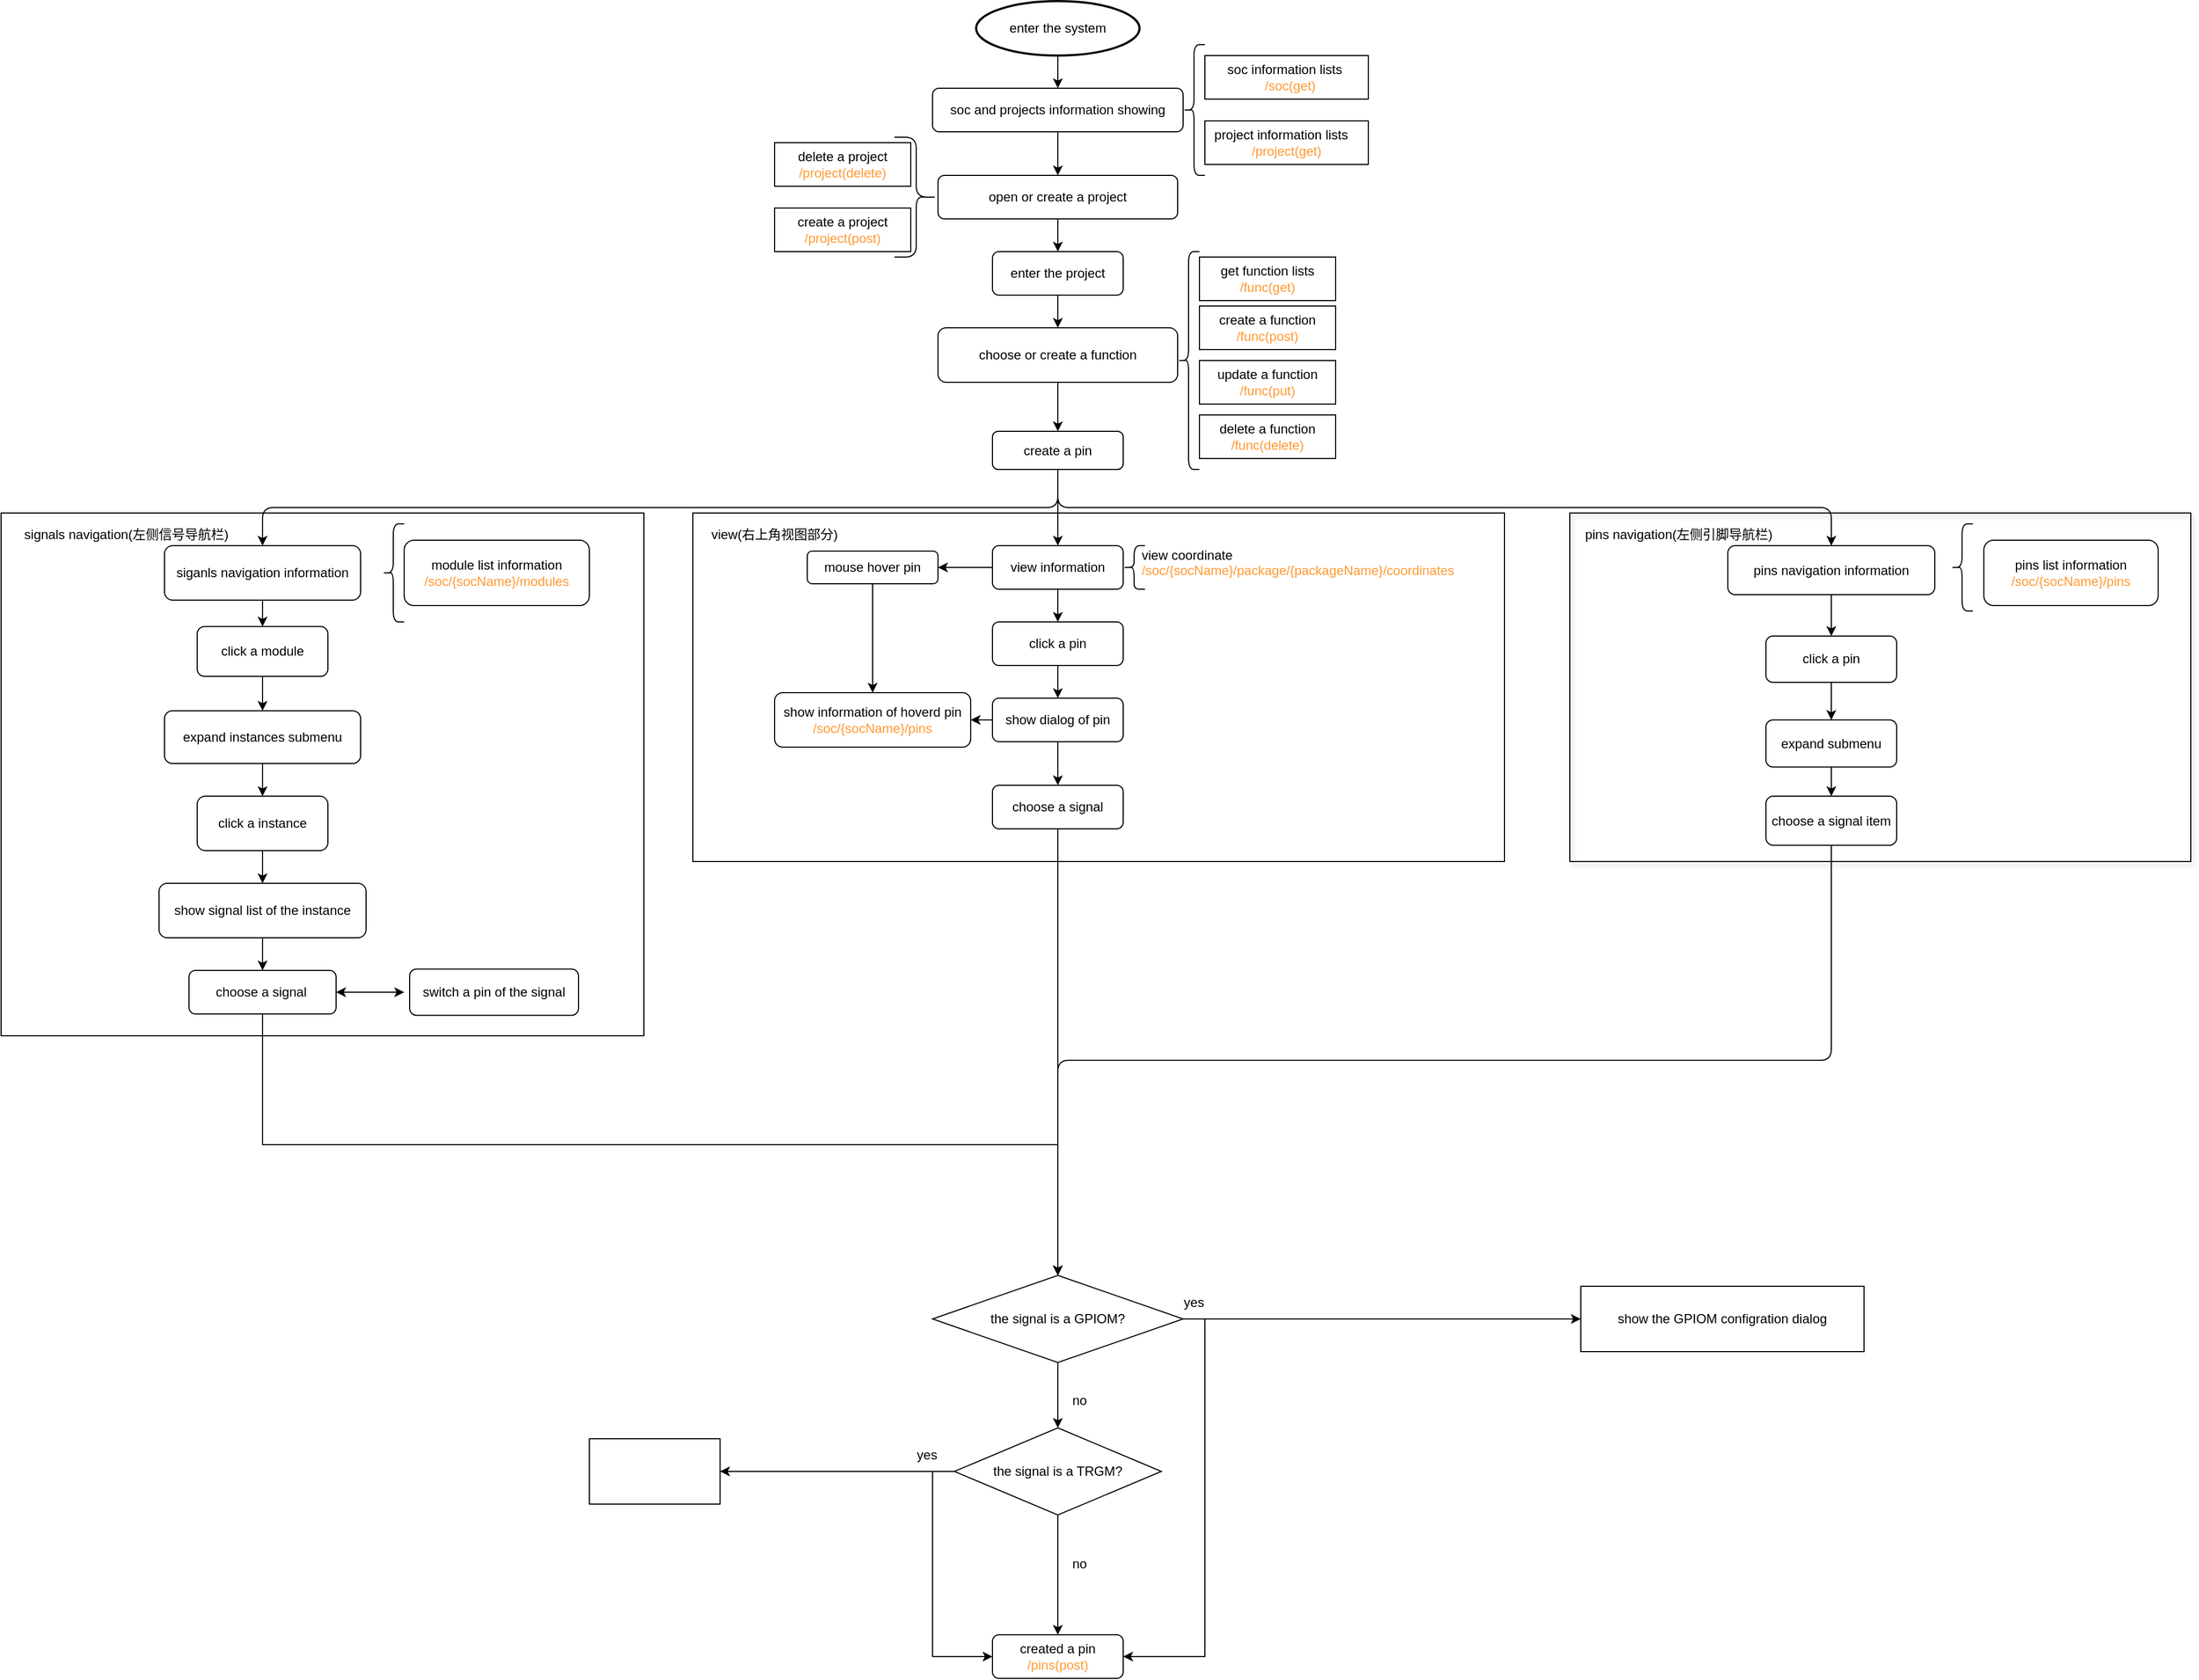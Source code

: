 <mxfile version="21.6.8" type="github">
  <diagram name="Page-1" id="edf60f1a-56cd-e834-aa8a-f176f3a09ee4">
    <mxGraphModel dx="3174" dy="1118" grid="1" gridSize="10" guides="1" tooltips="1" connect="1" arrows="1" fold="1" page="1" pageScale="1" pageWidth="1100" pageHeight="850" background="none" math="0" shadow="0">
      <root>
        <mxCell id="0" />
        <mxCell id="1" parent="0" />
        <mxCell id="0kwE7LdaJHEwsBCoahu8-44" value="" style="rounded=0;whiteSpace=wrap;html=1;fillColor=none;" vertex="1" parent="1">
          <mxGeometry x="-530" y="490" width="590" height="480" as="geometry" />
        </mxCell>
        <mxCell id="0kwE7LdaJHEwsBCoahu8-19" value="" style="rounded=0;whiteSpace=wrap;html=1;shadow=1;fillColor=none;" vertex="1" parent="1">
          <mxGeometry x="910" y="490" width="570" height="320" as="geometry" />
        </mxCell>
        <mxCell id="lEjcD8XYRMhrM-3Tr-5c-185" value="" style="rounded=0;whiteSpace=wrap;html=1;gradientColor=default;fillColor=none;" parent="1" vertex="1">
          <mxGeometry x="105" y="490" width="745" height="320" as="geometry" />
        </mxCell>
        <mxCell id="lEjcD8XYRMhrM-3Tr-5c-59" style="edgeStyle=orthogonalEdgeStyle;rounded=0;orthogonalLoop=1;jettySize=auto;html=1;exitX=0.5;exitY=1;exitDx=0;exitDy=0;entryX=0.5;entryY=0;entryDx=0;entryDy=0;" parent="1" target="lEjcD8XYRMhrM-3Tr-5c-56" edge="1">
          <mxGeometry relative="1" as="geometry">
            <mxPoint x="440" y="70.0" as="sourcePoint" />
          </mxGeometry>
        </mxCell>
        <mxCell id="lEjcD8XYRMhrM-3Tr-5c-83" style="edgeStyle=orthogonalEdgeStyle;rounded=0;orthogonalLoop=1;jettySize=auto;html=1;exitX=0.5;exitY=1;exitDx=0;exitDy=0;entryX=0.5;entryY=0;entryDx=0;entryDy=0;" parent="1" source="lEjcD8XYRMhrM-3Tr-5c-56" target="lEjcD8XYRMhrM-3Tr-5c-76" edge="1">
          <mxGeometry relative="1" as="geometry" />
        </mxCell>
        <mxCell id="lEjcD8XYRMhrM-3Tr-5c-56" value="soc and projects information showing" style="rounded=1;whiteSpace=wrap;html=1;" parent="1" vertex="1">
          <mxGeometry x="325" y="100" width="230" height="40" as="geometry" />
        </mxCell>
        <mxCell id="lEjcD8XYRMhrM-3Tr-5c-99" value="" style="edgeStyle=orthogonalEdgeStyle;rounded=0;orthogonalLoop=1;jettySize=auto;html=1;" parent="1" source="lEjcD8XYRMhrM-3Tr-5c-76" target="lEjcD8XYRMhrM-3Tr-5c-98" edge="1">
          <mxGeometry relative="1" as="geometry" />
        </mxCell>
        <mxCell id="lEjcD8XYRMhrM-3Tr-5c-76" value="open or create a project" style="rounded=1;whiteSpace=wrap;html=1;" parent="1" vertex="1">
          <mxGeometry x="330" y="180" width="220" height="40" as="geometry" />
        </mxCell>
        <mxCell id="lEjcD8XYRMhrM-3Tr-5c-91" value="enter the system" style="strokeWidth=2;html=1;shape=mxgraph.flowchart.start_1;whiteSpace=wrap;" parent="1" vertex="1">
          <mxGeometry x="365" y="20" width="150" height="50" as="geometry" />
        </mxCell>
        <mxCell id="lEjcD8XYRMhrM-3Tr-5c-86" value="create a project&lt;br&gt;&lt;font color=&quot;#ff9933&quot;&gt;/project(post)&lt;/font&gt;" style="whiteSpace=wrap;html=1;" parent="1" vertex="1">
          <mxGeometry x="180" y="210" width="125" height="40" as="geometry" />
        </mxCell>
        <mxCell id="lEjcD8XYRMhrM-3Tr-5c-88" value="delete a project&lt;br&gt;&lt;font color=&quot;#ff9933&quot;&gt;/project(delete)&lt;/font&gt;" style="whiteSpace=wrap;html=1;" parent="1" vertex="1">
          <mxGeometry x="180" y="150" width="125" height="40" as="geometry" />
        </mxCell>
        <mxCell id="lEjcD8XYRMhrM-3Tr-5c-95" value="" style="shape=curlyBracket;whiteSpace=wrap;html=1;rounded=1;flipH=1;labelPosition=right;verticalLabelPosition=middle;align=left;verticalAlign=middle;size=0.5;" parent="1" vertex="1">
          <mxGeometry x="290" y="145" width="40" height="110" as="geometry" />
        </mxCell>
        <mxCell id="lEjcD8XYRMhrM-3Tr-5c-70" value="soc information lists&amp;nbsp; &amp;nbsp;&amp;nbsp;&lt;font color=&quot;#ff9933&quot;&gt;/soc(get)&lt;/font&gt;" style="whiteSpace=wrap;html=1;" parent="1" vertex="1">
          <mxGeometry x="575" y="70" width="150" height="40" as="geometry" />
        </mxCell>
        <mxCell id="lEjcD8XYRMhrM-3Tr-5c-72" value="project information lists&amp;nbsp; &amp;nbsp; &lt;font color=&quot;#ff9933&quot;&gt;/project(get)&lt;/font&gt;" style="whiteSpace=wrap;html=1;" parent="1" vertex="1">
          <mxGeometry x="575" y="130" width="150" height="40" as="geometry" />
        </mxCell>
        <mxCell id="lEjcD8XYRMhrM-3Tr-5c-97" value="" style="shape=curlyBracket;whiteSpace=wrap;html=1;rounded=1;labelPosition=left;verticalLabelPosition=middle;align=right;verticalAlign=middle;" parent="1" vertex="1">
          <mxGeometry x="555" y="60" width="20" height="120" as="geometry" />
        </mxCell>
        <mxCell id="lEjcD8XYRMhrM-3Tr-5c-101" value="" style="edgeStyle=orthogonalEdgeStyle;rounded=0;orthogonalLoop=1;jettySize=auto;html=1;" parent="1" source="lEjcD8XYRMhrM-3Tr-5c-98" target="lEjcD8XYRMhrM-3Tr-5c-100" edge="1">
          <mxGeometry relative="1" as="geometry" />
        </mxCell>
        <mxCell id="lEjcD8XYRMhrM-3Tr-5c-98" value="enter the project" style="whiteSpace=wrap;html=1;rounded=1;" parent="1" vertex="1">
          <mxGeometry x="380" y="250" width="120" height="40" as="geometry" />
        </mxCell>
        <mxCell id="lEjcD8XYRMhrM-3Tr-5c-157" value="" style="edgeStyle=orthogonalEdgeStyle;rounded=0;orthogonalLoop=1;jettySize=auto;html=1;" parent="1" source="lEjcD8XYRMhrM-3Tr-5c-100" target="lEjcD8XYRMhrM-3Tr-5c-156" edge="1">
          <mxGeometry relative="1" as="geometry" />
        </mxCell>
        <mxCell id="lEjcD8XYRMhrM-3Tr-5c-100" value="choose or create a function" style="whiteSpace=wrap;html=1;rounded=1;" parent="1" vertex="1">
          <mxGeometry x="330" y="320" width="220" height="50" as="geometry" />
        </mxCell>
        <mxCell id="lEjcD8XYRMhrM-3Tr-5c-102" value="" style="shape=curlyBracket;whiteSpace=wrap;html=1;rounded=1;labelPosition=left;verticalLabelPosition=middle;align=right;verticalAlign=middle;" parent="1" vertex="1">
          <mxGeometry x="550" y="250" width="20" height="200" as="geometry" />
        </mxCell>
        <mxCell id="lEjcD8XYRMhrM-3Tr-5c-103" value="get function lists&lt;br&gt;&lt;font color=&quot;#ff9933&quot;&gt;/func(get)&lt;/font&gt;" style="whiteSpace=wrap;html=1;" parent="1" vertex="1">
          <mxGeometry x="570" y="255" width="125" height="40" as="geometry" />
        </mxCell>
        <mxCell id="lEjcD8XYRMhrM-3Tr-5c-104" value="create a function&lt;br&gt;&lt;font color=&quot;#ff9933&quot;&gt;/func(post)&lt;/font&gt;" style="whiteSpace=wrap;html=1;" parent="1" vertex="1">
          <mxGeometry x="570" y="300" width="125" height="40" as="geometry" />
        </mxCell>
        <mxCell id="lEjcD8XYRMhrM-3Tr-5c-105" value="update a function&lt;br&gt;&lt;font color=&quot;#ff9933&quot;&gt;/func(put)&lt;/font&gt;" style="whiteSpace=wrap;html=1;" parent="1" vertex="1">
          <mxGeometry x="570" y="350" width="125" height="40" as="geometry" />
        </mxCell>
        <mxCell id="lEjcD8XYRMhrM-3Tr-5c-106" value="delete a function&lt;br&gt;&lt;font color=&quot;#ff9933&quot;&gt;/func(delete)&lt;/font&gt;" style="whiteSpace=wrap;html=1;" parent="1" vertex="1">
          <mxGeometry x="570" y="400" width="125" height="40" as="geometry" />
        </mxCell>
        <mxCell id="lEjcD8XYRMhrM-3Tr-5c-159" value="" style="edgeStyle=orthogonalEdgeStyle;rounded=1;orthogonalLoop=1;jettySize=auto;html=1;" parent="1" source="lEjcD8XYRMhrM-3Tr-5c-156" target="lEjcD8XYRMhrM-3Tr-5c-158" edge="1">
          <mxGeometry relative="1" as="geometry" />
        </mxCell>
        <mxCell id="0kwE7LdaJHEwsBCoahu8-20" style="edgeStyle=orthogonalEdgeStyle;rounded=1;orthogonalLoop=1;jettySize=auto;html=1;exitX=0.5;exitY=1;exitDx=0;exitDy=0;entryX=0.5;entryY=0;entryDx=0;entryDy=0;" edge="1" parent="1" source="lEjcD8XYRMhrM-3Tr-5c-156" target="lEjcD8XYRMhrM-3Tr-5c-186">
          <mxGeometry relative="1" as="geometry" />
        </mxCell>
        <mxCell id="0kwE7LdaJHEwsBCoahu8-47" style="edgeStyle=orthogonalEdgeStyle;rounded=1;orthogonalLoop=1;jettySize=auto;html=1;exitX=0.5;exitY=1;exitDx=0;exitDy=0;" edge="1" parent="1" source="lEjcD8XYRMhrM-3Tr-5c-156" target="0kwE7LdaJHEwsBCoahu8-22">
          <mxGeometry relative="1" as="geometry" />
        </mxCell>
        <mxCell id="lEjcD8XYRMhrM-3Tr-5c-156" value="create a pin" style="whiteSpace=wrap;html=1;rounded=1;" parent="1" vertex="1">
          <mxGeometry x="380" y="415" width="120" height="35" as="geometry" />
        </mxCell>
        <mxCell id="lEjcD8XYRMhrM-3Tr-5c-168" value="" style="edgeStyle=orthogonalEdgeStyle;rounded=0;orthogonalLoop=1;jettySize=auto;html=1;" parent="1" source="lEjcD8XYRMhrM-3Tr-5c-158" target="lEjcD8XYRMhrM-3Tr-5c-167" edge="1">
          <mxGeometry relative="1" as="geometry" />
        </mxCell>
        <mxCell id="lEjcD8XYRMhrM-3Tr-5c-172" value="" style="edgeStyle=orthogonalEdgeStyle;rounded=0;orthogonalLoop=1;jettySize=auto;html=1;" parent="1" source="lEjcD8XYRMhrM-3Tr-5c-158" target="lEjcD8XYRMhrM-3Tr-5c-171" edge="1">
          <mxGeometry relative="1" as="geometry" />
        </mxCell>
        <mxCell id="lEjcD8XYRMhrM-3Tr-5c-158" value="view information" style="whiteSpace=wrap;html=1;rounded=1;" parent="1" vertex="1">
          <mxGeometry x="380" y="520" width="120" height="40" as="geometry" />
        </mxCell>
        <mxCell id="lEjcD8XYRMhrM-3Tr-5c-160" value="view(右上角视图部分)" style="text;html=1;strokeColor=none;fillColor=none;align=center;verticalAlign=middle;whiteSpace=wrap;rounded=0;" parent="1" vertex="1">
          <mxGeometry x="120" y="495" width="120" height="30" as="geometry" />
        </mxCell>
        <mxCell id="lEjcD8XYRMhrM-3Tr-5c-170" value="" style="edgeStyle=orthogonalEdgeStyle;rounded=0;orthogonalLoop=1;jettySize=auto;html=1;" parent="1" source="lEjcD8XYRMhrM-3Tr-5c-167" target="lEjcD8XYRMhrM-3Tr-5c-169" edge="1">
          <mxGeometry relative="1" as="geometry" />
        </mxCell>
        <mxCell id="lEjcD8XYRMhrM-3Tr-5c-167" value="mouse hover pin" style="whiteSpace=wrap;html=1;rounded=1;" parent="1" vertex="1">
          <mxGeometry x="210" y="525" width="120" height="30" as="geometry" />
        </mxCell>
        <mxCell id="lEjcD8XYRMhrM-3Tr-5c-169" value="show information of hoverd pin&lt;br&gt;&lt;font color=&quot;#ff9933&quot;&gt;/soc/{socName}/pins&lt;/font&gt;" style="whiteSpace=wrap;html=1;rounded=1;" parent="1" vertex="1">
          <mxGeometry x="180" y="655" width="180" height="50" as="geometry" />
        </mxCell>
        <mxCell id="lEjcD8XYRMhrM-3Tr-5c-174" value="" style="edgeStyle=orthogonalEdgeStyle;rounded=0;orthogonalLoop=1;jettySize=auto;html=1;" parent="1" source="lEjcD8XYRMhrM-3Tr-5c-171" target="lEjcD8XYRMhrM-3Tr-5c-173" edge="1">
          <mxGeometry relative="1" as="geometry" />
        </mxCell>
        <mxCell id="lEjcD8XYRMhrM-3Tr-5c-171" value="click a pin" style="whiteSpace=wrap;html=1;rounded=1;" parent="1" vertex="1">
          <mxGeometry x="380" y="590" width="120" height="40" as="geometry" />
        </mxCell>
        <mxCell id="lEjcD8XYRMhrM-3Tr-5c-176" value="" style="edgeStyle=orthogonalEdgeStyle;rounded=0;orthogonalLoop=1;jettySize=auto;html=1;" parent="1" source="lEjcD8XYRMhrM-3Tr-5c-173" target="lEjcD8XYRMhrM-3Tr-5c-175" edge="1">
          <mxGeometry relative="1" as="geometry" />
        </mxCell>
        <mxCell id="0kwE7LdaJHEwsBCoahu8-9" style="edgeStyle=orthogonalEdgeStyle;rounded=0;orthogonalLoop=1;jettySize=auto;html=1;exitX=0;exitY=0.5;exitDx=0;exitDy=0;entryX=1;entryY=0.5;entryDx=0;entryDy=0;" edge="1" parent="1" source="lEjcD8XYRMhrM-3Tr-5c-173" target="lEjcD8XYRMhrM-3Tr-5c-169">
          <mxGeometry relative="1" as="geometry" />
        </mxCell>
        <mxCell id="lEjcD8XYRMhrM-3Tr-5c-173" value="show dialog of pin" style="whiteSpace=wrap;html=1;rounded=1;" parent="1" vertex="1">
          <mxGeometry x="380" y="660" width="120" height="40" as="geometry" />
        </mxCell>
        <mxCell id="lEjcD8XYRMhrM-3Tr-5c-178" value="" style="edgeStyle=orthogonalEdgeStyle;rounded=0;orthogonalLoop=1;jettySize=auto;html=1;entryX=0.5;entryY=0;entryDx=0;entryDy=0;entryPerimeter=0;" parent="1" source="lEjcD8XYRMhrM-3Tr-5c-175" target="0kwE7LdaJHEwsBCoahu8-49" edge="1">
          <mxGeometry relative="1" as="geometry" />
        </mxCell>
        <mxCell id="lEjcD8XYRMhrM-3Tr-5c-175" value="choose a signal" style="whiteSpace=wrap;html=1;rounded=1;" parent="1" vertex="1">
          <mxGeometry x="380" y="740" width="120" height="40" as="geometry" />
        </mxCell>
        <mxCell id="lEjcD8XYRMhrM-3Tr-5c-177" value="created a pin&lt;br&gt;&lt;font color=&quot;#ff9933&quot;&gt;/pins(post)&lt;/font&gt;" style="whiteSpace=wrap;html=1;rounded=1;" parent="1" vertex="1">
          <mxGeometry x="380" y="1520" width="120" height="40" as="geometry" />
        </mxCell>
        <mxCell id="lEjcD8XYRMhrM-3Tr-5c-184" value="view coordinate&lt;br&gt;&lt;font color=&quot;#ff9933&quot;&gt;/soc/{socName}/package/{packageName}/coordinates&lt;/font&gt;" style="text;whiteSpace=wrap;html=1;" parent="1" vertex="1">
          <mxGeometry x="515" y="515" width="320" height="50" as="geometry" />
        </mxCell>
        <mxCell id="0kwE7LdaJHEwsBCoahu8-5" value="" style="edgeStyle=orthogonalEdgeStyle;rounded=0;orthogonalLoop=1;jettySize=auto;html=1;" edge="1" parent="1" source="lEjcD8XYRMhrM-3Tr-5c-186" target="0kwE7LdaJHEwsBCoahu8-4">
          <mxGeometry relative="1" as="geometry" />
        </mxCell>
        <mxCell id="lEjcD8XYRMhrM-3Tr-5c-186" value="pins navigation information" style="rounded=1;whiteSpace=wrap;html=1;" parent="1" vertex="1">
          <mxGeometry x="1055" y="520" width="190" height="45" as="geometry" />
        </mxCell>
        <mxCell id="0kwE7LdaJHEwsBCoahu8-1" value="" style="shape=curlyBracket;whiteSpace=wrap;html=1;rounded=1;labelPosition=left;verticalLabelPosition=middle;align=right;verticalAlign=middle;size=0.5;" vertex="1" parent="1">
          <mxGeometry x="500" y="520" width="20" height="40" as="geometry" />
        </mxCell>
        <mxCell id="0kwE7LdaJHEwsBCoahu8-2" value="" style="shape=curlyBracket;whiteSpace=wrap;html=1;rounded=1;labelPosition=left;verticalLabelPosition=middle;align=right;verticalAlign=middle;" vertex="1" parent="1">
          <mxGeometry x="1260" y="500" width="20" height="80" as="geometry" />
        </mxCell>
        <mxCell id="0kwE7LdaJHEwsBCoahu8-3" value="pins list information&lt;br&gt;&lt;font color=&quot;#ff9933&quot;&gt;/soc/{socName}/pins&lt;/font&gt;" style="rounded=1;whiteSpace=wrap;html=1;" vertex="1" parent="1">
          <mxGeometry x="1290" y="515" width="160" height="60" as="geometry" />
        </mxCell>
        <mxCell id="0kwE7LdaJHEwsBCoahu8-13" value="" style="edgeStyle=orthogonalEdgeStyle;rounded=0;orthogonalLoop=1;jettySize=auto;html=1;" edge="1" parent="1" source="0kwE7LdaJHEwsBCoahu8-4" target="0kwE7LdaJHEwsBCoahu8-12">
          <mxGeometry relative="1" as="geometry" />
        </mxCell>
        <mxCell id="0kwE7LdaJHEwsBCoahu8-4" value="click a pin" style="whiteSpace=wrap;html=1;rounded=1;" vertex="1" parent="1">
          <mxGeometry x="1090" y="603" width="120" height="42.5" as="geometry" />
        </mxCell>
        <mxCell id="0kwE7LdaJHEwsBCoahu8-15" value="" style="edgeStyle=orthogonalEdgeStyle;rounded=0;orthogonalLoop=1;jettySize=auto;html=1;" edge="1" parent="1" source="0kwE7LdaJHEwsBCoahu8-12" target="0kwE7LdaJHEwsBCoahu8-14">
          <mxGeometry relative="1" as="geometry" />
        </mxCell>
        <mxCell id="0kwE7LdaJHEwsBCoahu8-12" value="expand submenu" style="whiteSpace=wrap;html=1;rounded=1;" vertex="1" parent="1">
          <mxGeometry x="1090" y="680" width="120" height="43.25" as="geometry" />
        </mxCell>
        <mxCell id="0kwE7LdaJHEwsBCoahu8-18" style="edgeStyle=orthogonalEdgeStyle;rounded=1;orthogonalLoop=1;jettySize=auto;html=1;exitX=0.5;exitY=1;exitDx=0;exitDy=0;entryX=0.5;entryY=0;entryDx=0;entryDy=0;" edge="1" parent="1" source="0kwE7LdaJHEwsBCoahu8-14" target="0kwE7LdaJHEwsBCoahu8-49">
          <mxGeometry relative="1" as="geometry">
            <mxPoint x="440" y="1320" as="targetPoint" />
          </mxGeometry>
        </mxCell>
        <mxCell id="0kwE7LdaJHEwsBCoahu8-14" value="choose a signal item" style="whiteSpace=wrap;html=1;rounded=1;" vertex="1" parent="1">
          <mxGeometry x="1090" y="750" width="120" height="45.13" as="geometry" />
        </mxCell>
        <mxCell id="0kwE7LdaJHEwsBCoahu8-21" value="pins navigation(左侧引脚导航栏)" style="text;html=1;strokeColor=none;fillColor=none;align=center;verticalAlign=middle;whiteSpace=wrap;rounded=0;" vertex="1" parent="1">
          <mxGeometry x="910" y="495" width="200" height="30" as="geometry" />
        </mxCell>
        <mxCell id="0kwE7LdaJHEwsBCoahu8-27" value="" style="edgeStyle=orthogonalEdgeStyle;rounded=0;orthogonalLoop=1;jettySize=auto;html=1;" edge="1" parent="1" source="0kwE7LdaJHEwsBCoahu8-22" target="0kwE7LdaJHEwsBCoahu8-26">
          <mxGeometry relative="1" as="geometry" />
        </mxCell>
        <mxCell id="0kwE7LdaJHEwsBCoahu8-22" value="siganls navigation information" style="rounded=1;whiteSpace=wrap;html=1;" vertex="1" parent="1">
          <mxGeometry x="-380" y="520" width="180" height="50" as="geometry" />
        </mxCell>
        <mxCell id="0kwE7LdaJHEwsBCoahu8-23" value="" style="shape=curlyBracket;whiteSpace=wrap;html=1;rounded=1;labelPosition=left;verticalLabelPosition=middle;align=right;verticalAlign=middle;" vertex="1" parent="1">
          <mxGeometry x="-180" y="500" width="20" height="90" as="geometry" />
        </mxCell>
        <mxCell id="0kwE7LdaJHEwsBCoahu8-24" value="module list information&lt;br&gt;&lt;font color=&quot;#ff9933&quot;&gt;/soc/{socName}/modules&lt;/font&gt;" style="rounded=1;whiteSpace=wrap;html=1;" vertex="1" parent="1">
          <mxGeometry x="-160" y="515" width="170" height="60" as="geometry" />
        </mxCell>
        <mxCell id="0kwE7LdaJHEwsBCoahu8-29" value="" style="edgeStyle=orthogonalEdgeStyle;rounded=0;orthogonalLoop=1;jettySize=auto;html=1;" edge="1" parent="1" source="0kwE7LdaJHEwsBCoahu8-26" target="0kwE7LdaJHEwsBCoahu8-28">
          <mxGeometry relative="1" as="geometry" />
        </mxCell>
        <mxCell id="0kwE7LdaJHEwsBCoahu8-26" value="click a module" style="whiteSpace=wrap;html=1;rounded=1;" vertex="1" parent="1">
          <mxGeometry x="-350" y="594.25" width="120" height="45.75" as="geometry" />
        </mxCell>
        <mxCell id="0kwE7LdaJHEwsBCoahu8-31" value="" style="edgeStyle=orthogonalEdgeStyle;rounded=0;orthogonalLoop=1;jettySize=auto;html=1;" edge="1" parent="1" source="0kwE7LdaJHEwsBCoahu8-28" target="0kwE7LdaJHEwsBCoahu8-30">
          <mxGeometry relative="1" as="geometry" />
        </mxCell>
        <mxCell id="0kwE7LdaJHEwsBCoahu8-28" value="expand instances submenu" style="whiteSpace=wrap;html=1;rounded=1;" vertex="1" parent="1">
          <mxGeometry x="-380" y="671.62" width="180" height="48.38" as="geometry" />
        </mxCell>
        <mxCell id="0kwE7LdaJHEwsBCoahu8-33" value="" style="edgeStyle=orthogonalEdgeStyle;rounded=0;orthogonalLoop=1;jettySize=auto;html=1;" edge="1" parent="1" source="0kwE7LdaJHEwsBCoahu8-30" target="0kwE7LdaJHEwsBCoahu8-32">
          <mxGeometry relative="1" as="geometry" />
        </mxCell>
        <mxCell id="0kwE7LdaJHEwsBCoahu8-30" value="click a instance" style="whiteSpace=wrap;html=1;rounded=1;" vertex="1" parent="1">
          <mxGeometry x="-350" y="750" width="120" height="50" as="geometry" />
        </mxCell>
        <mxCell id="0kwE7LdaJHEwsBCoahu8-35" value="" style="edgeStyle=orthogonalEdgeStyle;rounded=0;orthogonalLoop=1;jettySize=auto;html=1;" edge="1" parent="1" source="0kwE7LdaJHEwsBCoahu8-32" target="0kwE7LdaJHEwsBCoahu8-34">
          <mxGeometry relative="1" as="geometry" />
        </mxCell>
        <mxCell id="0kwE7LdaJHEwsBCoahu8-32" value="show signal list of the instance" style="whiteSpace=wrap;html=1;rounded=1;" vertex="1" parent="1">
          <mxGeometry x="-385" y="830" width="190" height="50" as="geometry" />
        </mxCell>
        <mxCell id="0kwE7LdaJHEwsBCoahu8-41" style="edgeStyle=orthogonalEdgeStyle;rounded=0;orthogonalLoop=1;jettySize=auto;html=1;exitX=0.5;exitY=1;exitDx=0;exitDy=0;entryX=0.5;entryY=0;entryDx=0;entryDy=0;" edge="1" parent="1" source="0kwE7LdaJHEwsBCoahu8-34" target="0kwE7LdaJHEwsBCoahu8-49">
          <mxGeometry relative="1" as="geometry" />
        </mxCell>
        <mxCell id="0kwE7LdaJHEwsBCoahu8-34" value="choose a signal&amp;nbsp;" style="whiteSpace=wrap;html=1;rounded=1;" vertex="1" parent="1">
          <mxGeometry x="-357.5" y="910" width="135" height="40" as="geometry" />
        </mxCell>
        <mxCell id="0kwE7LdaJHEwsBCoahu8-38" value="switch a pin of the signal" style="whiteSpace=wrap;html=1;rounded=1;" vertex="1" parent="1">
          <mxGeometry x="-155" y="908.75" width="155" height="42.5" as="geometry" />
        </mxCell>
        <mxCell id="0kwE7LdaJHEwsBCoahu8-43" value="" style="endArrow=classic;startArrow=classic;html=1;rounded=0;" edge="1" parent="1">
          <mxGeometry width="50" height="50" relative="1" as="geometry">
            <mxPoint x="-222.5" y="930" as="sourcePoint" />
            <mxPoint x="-160" y="930" as="targetPoint" />
          </mxGeometry>
        </mxCell>
        <mxCell id="0kwE7LdaJHEwsBCoahu8-45" value="signals navigation(左侧信号导航栏)" style="text;html=1;strokeColor=none;fillColor=none;align=center;verticalAlign=middle;whiteSpace=wrap;rounded=0;" vertex="1" parent="1">
          <mxGeometry x="-520" y="495" width="210" height="30" as="geometry" />
        </mxCell>
        <mxCell id="0kwE7LdaJHEwsBCoahu8-53" value="" style="edgeStyle=orthogonalEdgeStyle;rounded=0;orthogonalLoop=1;jettySize=auto;html=1;" edge="1" parent="1" source="0kwE7LdaJHEwsBCoahu8-49" target="0kwE7LdaJHEwsBCoahu8-52">
          <mxGeometry relative="1" as="geometry" />
        </mxCell>
        <mxCell id="0kwE7LdaJHEwsBCoahu8-57" value="" style="edgeStyle=orthogonalEdgeStyle;rounded=0;orthogonalLoop=1;jettySize=auto;html=1;" edge="1" parent="1" source="0kwE7LdaJHEwsBCoahu8-49" target="0kwE7LdaJHEwsBCoahu8-56">
          <mxGeometry relative="1" as="geometry" />
        </mxCell>
        <mxCell id="0kwE7LdaJHEwsBCoahu8-59" style="edgeStyle=orthogonalEdgeStyle;rounded=0;orthogonalLoop=1;jettySize=auto;html=1;exitX=1;exitY=0.5;exitDx=0;exitDy=0;entryX=1;entryY=0.5;entryDx=0;entryDy=0;" edge="1" parent="1" source="0kwE7LdaJHEwsBCoahu8-49" target="lEjcD8XYRMhrM-3Tr-5c-177">
          <mxGeometry relative="1" as="geometry" />
        </mxCell>
        <mxCell id="0kwE7LdaJHEwsBCoahu8-49" value="the signal is a GPIOM?" style="rhombus;whiteSpace=wrap;html=1;" vertex="1" parent="1">
          <mxGeometry x="325" y="1190" width="230" height="80" as="geometry" />
        </mxCell>
        <mxCell id="0kwE7LdaJHEwsBCoahu8-50" value="no" style="text;html=1;strokeColor=none;fillColor=none;align=center;verticalAlign=middle;whiteSpace=wrap;rounded=0;" vertex="1" parent="1">
          <mxGeometry x="430" y="1290" width="60" height="30" as="geometry" />
        </mxCell>
        <mxCell id="0kwE7LdaJHEwsBCoahu8-54" style="edgeStyle=orthogonalEdgeStyle;rounded=0;orthogonalLoop=1;jettySize=auto;html=1;exitX=0.5;exitY=1;exitDx=0;exitDy=0;entryX=0.5;entryY=0;entryDx=0;entryDy=0;" edge="1" parent="1" source="0kwE7LdaJHEwsBCoahu8-52" target="lEjcD8XYRMhrM-3Tr-5c-177">
          <mxGeometry relative="1" as="geometry" />
        </mxCell>
        <mxCell id="0kwE7LdaJHEwsBCoahu8-62" value="" style="edgeStyle=orthogonalEdgeStyle;rounded=0;orthogonalLoop=1;jettySize=auto;html=1;" edge="1" parent="1" source="0kwE7LdaJHEwsBCoahu8-52" target="0kwE7LdaJHEwsBCoahu8-61">
          <mxGeometry relative="1" as="geometry" />
        </mxCell>
        <mxCell id="0kwE7LdaJHEwsBCoahu8-63" style="edgeStyle=orthogonalEdgeStyle;rounded=0;orthogonalLoop=1;jettySize=auto;html=1;exitX=0;exitY=0.5;exitDx=0;exitDy=0;entryX=0;entryY=0.5;entryDx=0;entryDy=0;" edge="1" parent="1" source="0kwE7LdaJHEwsBCoahu8-52" target="lEjcD8XYRMhrM-3Tr-5c-177">
          <mxGeometry relative="1" as="geometry" />
        </mxCell>
        <mxCell id="0kwE7LdaJHEwsBCoahu8-52" value="the signal is a TRGM?" style="rhombus;whiteSpace=wrap;html=1;" vertex="1" parent="1">
          <mxGeometry x="345" y="1330" width="190" height="80" as="geometry" />
        </mxCell>
        <mxCell id="0kwE7LdaJHEwsBCoahu8-55" value="no" style="text;html=1;strokeColor=none;fillColor=none;align=center;verticalAlign=middle;whiteSpace=wrap;rounded=0;" vertex="1" parent="1">
          <mxGeometry x="430" y="1440" width="60" height="30" as="geometry" />
        </mxCell>
        <mxCell id="0kwE7LdaJHEwsBCoahu8-56" value="show the GPIOM configration dialog" style="whiteSpace=wrap;html=1;" vertex="1" parent="1">
          <mxGeometry x="920" y="1200" width="260" height="60" as="geometry" />
        </mxCell>
        <mxCell id="0kwE7LdaJHEwsBCoahu8-58" value="yes" style="text;html=1;strokeColor=none;fillColor=none;align=center;verticalAlign=middle;whiteSpace=wrap;rounded=0;" vertex="1" parent="1">
          <mxGeometry x="535" y="1200" width="60" height="30" as="geometry" />
        </mxCell>
        <mxCell id="0kwE7LdaJHEwsBCoahu8-61" value="" style="whiteSpace=wrap;html=1;" vertex="1" parent="1">
          <mxGeometry x="10" y="1340" width="120" height="60" as="geometry" />
        </mxCell>
        <mxCell id="0kwE7LdaJHEwsBCoahu8-64" value="yes" style="text;html=1;strokeColor=none;fillColor=none;align=center;verticalAlign=middle;whiteSpace=wrap;rounded=0;" vertex="1" parent="1">
          <mxGeometry x="290" y="1340" width="60" height="30" as="geometry" />
        </mxCell>
      </root>
    </mxGraphModel>
  </diagram>
</mxfile>
